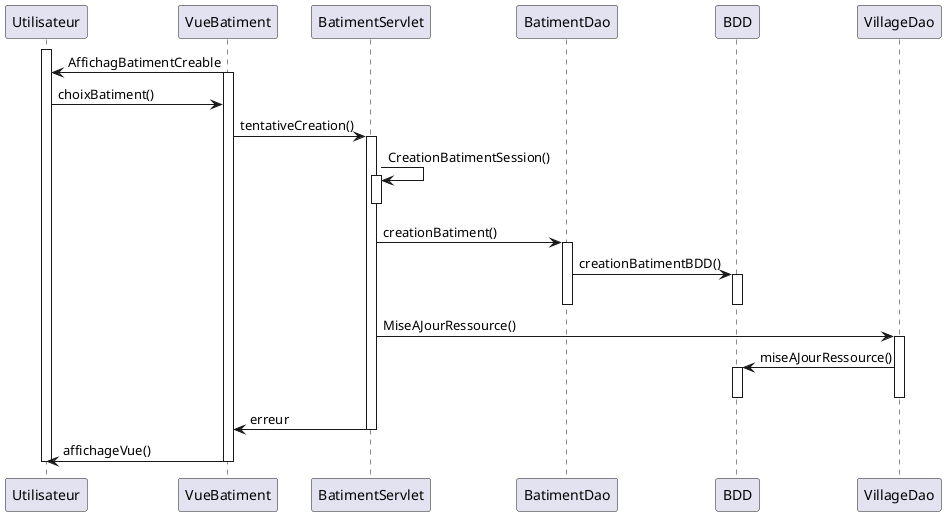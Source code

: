 @startuml
 activate Utilisateur
            VueBatiment -> Utilisateur : AffichagBatimentCreable
            activate VueBatiment
            Utilisateur -> VueBatiment : choixBatiment()
            VueBatiment -> BatimentServlet :tentativeCreation()
            activate BatimentServlet
            BatimentServlet -> BatimentServlet : CreationBatimentSession()
            activate BatimentServlet
            deactivate BatimentServlet
            BatimentServlet -> BatimentDao : creationBatiment()
            activate BatimentDao
            BatimentDao -> BDD : creationBatimentBDD() 
            activate BDD
            deactivate BDD
            deactivate BatimentDao
            BatimentServlet -> VillageDao : MiseAJourRessource()
            activate VillageDao
            VillageDao -> BDD : miseAJourRessource() 
            activate BDD
            deactivate BDD
            deactivate VillageDao
            BatimentServlet -> VueBatiment : erreur
            deactivate BatimentServlet
            VueBatiment -> Utilisateur : affichageVue()
       deactivate VueBatiment   
  deactivate Utilisateur
@enduml
